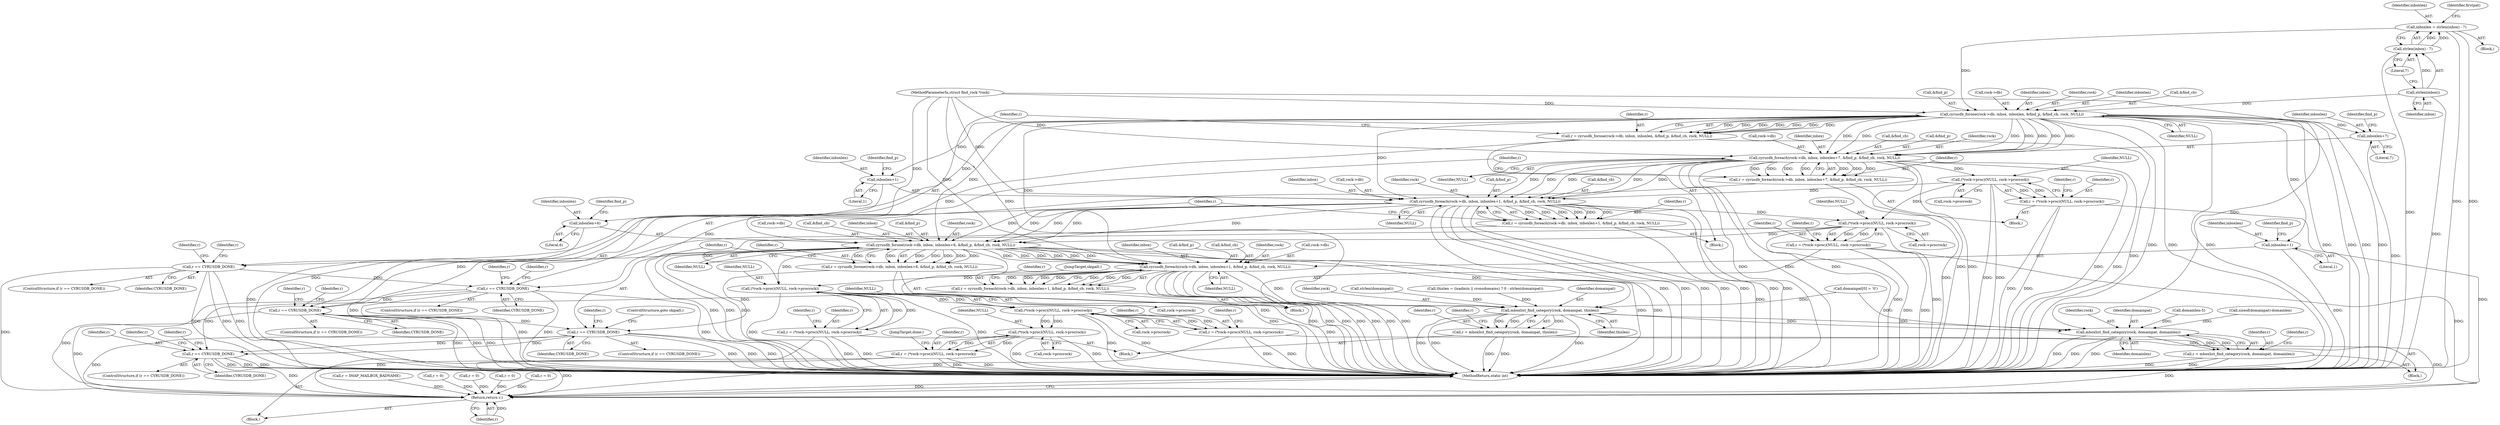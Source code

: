 digraph "0_cyrus-imapd_6bd33275368edfa71ae117de895488584678ac79@API" {
"1000316" [label="(Call,inboxlen = strlen(inbox) - 7)"];
"1000318" [label="(Call,strlen(inbox) - 7)"];
"1000319" [label="(Call,strlen(inbox))"];
"1000452" [label="(Call,cyrusdb_forone(rock->db, inbox, inboxlen, &find_p, &find_cb, rock, NULL))"];
"1000450" [label="(Call,r = cyrusdb_forone(rock->db, inbox, inboxlen, &find_p, &find_cb, rock, NULL))"];
"1000465" [label="(Call,r == CYRUSDB_DONE)"];
"1000497" [label="(Call,r == CYRUSDB_DONE)"];
"1000538" [label="(Call,r == CYRUSDB_DONE)"];
"1000580" [label="(Call,r == CYRUSDB_DONE)"];
"1000610" [label="(Call,r == CYRUSDB_DONE)"];
"1000770" [label="(Return,return r;)"];
"1000482" [label="(Call,cyrusdb_foreach(rock->db, inbox, inboxlen+7, &find_p, &find_cb, rock, NULL))"];
"1000480" [label="(Call,r = cyrusdb_foreach(rock->db, inbox, inboxlen+7, &find_p, &find_cb, rock, NULL))"];
"1000508" [label="(Call,(*rock->proc)(NULL, rock->procrock))"];
"1000506" [label="(Call,r = (*rock->proc)(NULL, rock->procrock))"];
"1000523" [label="(Call,cyrusdb_foreach(rock->db, inbox, inboxlen+1, &find_p, &find_cb, rock, NULL))"];
"1000521" [label="(Call,r = cyrusdb_foreach(rock->db, inbox, inboxlen+1, &find_p, &find_cb, rock, NULL))"];
"1000550" [label="(Call,(*rock->proc)(NULL, rock->procrock))"];
"1000548" [label="(Call,r = (*rock->proc)(NULL, rock->procrock))"];
"1000565" [label="(Call,cyrusdb_forone(rock->db, inbox, inboxlen+6, &find_p, &find_cb, rock, NULL))"];
"1000563" [label="(Call,r = cyrusdb_forone(rock->db, inbox, inboxlen+6, &find_p, &find_cb, rock, NULL))"];
"1000594" [label="(Call,cyrusdb_foreach(rock->db, inbox, inboxlen+1, &find_p, &find_cb, rock, NULL))"];
"1000592" [label="(Call,r = cyrusdb_foreach(rock->db, inbox, inboxlen+1, &find_p, &find_cb, rock, NULL))"];
"1000684" [label="(Call,(*rock->proc)(NULL, rock->procrock))"];
"1000682" [label="(Call,r = (*rock->proc)(NULL, rock->procrock))"];
"1000714" [label="(Call,(*rock->proc)(NULL, rock->procrock))"];
"1000712" [label="(Call,r = (*rock->proc)(NULL, rock->procrock))"];
"1000733" [label="(Call,(*rock->proc)(NULL, rock->procrock))"];
"1000731" [label="(Call,r = (*rock->proc)(NULL, rock->procrock))"];
"1000694" [label="(Call,mboxlist_find_category(rock, domainpat, thislen))"];
"1000692" [label="(Call,r = mboxlist_find_category(rock, domainpat, thislen))"];
"1000724" [label="(Call,mboxlist_find_category(rock, domainpat, domainlen))"];
"1000722" [label="(Call,r = mboxlist_find_category(rock, domainpat, domainlen))"];
"1000487" [label="(Call,inboxlen+7)"];
"1000528" [label="(Call,inboxlen+1)"];
"1000570" [label="(Call,inboxlen+6)"];
"1000599" [label="(Call,inboxlen+1)"];
"1000528" [label="(Call,inboxlen+1)"];
"1000469" [label="(Identifier,r)"];
"1000504" [label="(Identifier,r)"];
"1000581" [label="(Identifier,r)"];
"1000696" [label="(Identifier,domainpat)"];
"1000343" [label="(Call,r = IMAP_MAILBOX_BADNAME)"];
"1000444" [label="(Block,)"];
"1000612" [label="(Identifier,CYRUSDB_DONE)"];
"1000533" [label="(Call,&find_cb)"];
"1000592" [label="(Call,r = cyrusdb_foreach(rock->db, inbox, inboxlen+1, &find_p, &find_cb, rock, NULL))"];
"1000514" [label="(Identifier,r)"];
"1000683" [label="(Identifier,r)"];
"1000316" [label="(Call,inboxlen = strlen(inbox) - 7)"];
"1000510" [label="(Call,rock->procrock)"];
"1000609" [label="(ControlStructure,if (r == CYRUSDB_DONE))"];
"1000600" [label="(Identifier,inboxlen)"];
"1000550" [label="(Call,(*rock->proc)(NULL, rock->procrock))"];
"1000536" [label="(Identifier,NULL)"];
"1000697" [label="(Identifier,thislen)"];
"1000523" [label="(Call,cyrusdb_foreach(rock->db, inbox, inboxlen+1, &find_p, &find_cb, rock, NULL))"];
"1000319" [label="(Call,strlen(inbox))"];
"1000507" [label="(Identifier,r)"];
"1000610" [label="(Call,r == CYRUSDB_DONE)"];
"1000726" [label="(Identifier,domainpat)"];
"1000613" [label="(Call,r = 0)"];
"1000527" [label="(Identifier,inbox)"];
"1000572" [label="(Literal,6)"];
"1000451" [label="(Identifier,r)"];
"1000497" [label="(Call,r == CYRUSDB_DONE)"];
"1000570" [label="(Call,inboxlen+6)"];
"1000699" [label="(Identifier,r)"];
"1000542" [label="(Identifier,r)"];
"1000573" [label="(Call,&find_p)"];
"1000491" [label="(Identifier,find_p)"];
"1000574" [label="(Identifier,find_p)"];
"1000603" [label="(Identifier,find_p)"];
"1000524" [label="(Call,rock->db)"];
"1000551" [label="(Identifier,NULL)"];
"1000521" [label="(Call,r = cyrusdb_foreach(rock->db, inbox, inboxlen+1, &find_p, &find_cb, rock, NULL))"];
"1000577" [label="(Identifier,rock)"];
"1000686" [label="(Call,rock->procrock)"];
"1000498" [label="(Identifier,r)"];
"1000772" [label="(MethodReturn,static int)"];
"1000537" [label="(ControlStructure,if (r == CYRUSDB_DONE))"];
"1000495" [label="(Identifier,NULL)"];
"1000583" [label="(ControlStructure,goto skipalt;)"];
"1000463" [label="(Identifier,NULL)"];
"1000453" [label="(Call,rock->db)"];
"1000617" [label="(Identifier,r)"];
"1000723" [label="(Identifier,r)"];
"1000481" [label="(Identifier,r)"];
"1000601" [label="(Literal,1)"];
"1000486" [label="(Identifier,inbox)"];
"1000456" [label="(Identifier,inbox)"];
"1000522" [label="(Identifier,r)"];
"1000606" [label="(Identifier,rock)"];
"1000540" [label="(Identifier,CYRUSDB_DONE)"];
"1000565" [label="(Call,cyrusdb_forone(rock->db, inbox, inboxlen+6, &find_p, &find_cb, rock, NULL))"];
"1000579" [label="(ControlStructure,if (r == CYRUSDB_DONE))"];
"1000593" [label="(Identifier,r)"];
"1000541" [label="(Call,r = 0)"];
"1000690" [label="(Identifier,r)"];
"1000467" [label="(Identifier,CYRUSDB_DONE)"];
"1000548" [label="(Call,r = (*rock->proc)(NULL, rock->procrock))"];
"1000545" [label="(Identifier,r)"];
"1000563" [label="(Call,r = cyrusdb_forone(rock->db, inbox, inboxlen+6, &find_p, &find_cb, rock, NULL))"];
"1000501" [label="(Identifier,r)"];
"1000531" [label="(Call,&find_p)"];
"1000582" [label="(Identifier,CYRUSDB_DONE)"];
"1000320" [label="(Identifier,inbox)"];
"1000499" [label="(Identifier,CYRUSDB_DONE)"];
"1000727" [label="(Identifier,domainlen)"];
"1000594" [label="(Call,cyrusdb_foreach(rock->db, inbox, inboxlen+1, &find_p, &find_cb, rock, NULL))"];
"1000585" [label="(Identifier,r)"];
"1000492" [label="(Call,&find_cb)"];
"1000664" [label="(Call,domainlen-5)"];
"1000714" [label="(Call,(*rock->proc)(NULL, rock->procrock))"];
"1000539" [label="(Identifier,r)"];
"1000552" [label="(Call,rock->procrock)"];
"1000720" [label="(Identifier,r)"];
"1000496" [label="(ControlStructure,if (r == CYRUSDB_DONE))"];
"1000538" [label="(Call,r == CYRUSDB_DONE)"];
"1000488" [label="(Identifier,inboxlen)"];
"1000771" [label="(Identifier,r)"];
"1000599" [label="(Call,inboxlen+1)"];
"1000685" [label="(Identifier,NULL)"];
"1000614" [label="(Identifier,r)"];
"1000712" [label="(Call,r = (*rock->proc)(NULL, rock->procrock))"];
"1000735" [label="(Call,rock->procrock)"];
"1000595" [label="(Call,rock->db)"];
"1000635" [label="(Call,sizeof(domainpat)-domainlen)"];
"1000468" [label="(Call,r = 0)"];
"1000611" [label="(Identifier,r)"];
"1000487" [label="(Call,inboxlen+7)"];
"1000490" [label="(Call,&find_p)"];
"1000532" [label="(Identifier,find_p)"];
"1000722" [label="(Call,r = mboxlist_find_category(rock, domainpat, domainlen))"];
"1000715" [label="(Identifier,NULL)"];
"1000580" [label="(Call,r == CYRUSDB_DONE)"];
"1000695" [label="(Identifier,rock)"];
"1000241" [label="(Block,)"];
"1000129" [label="(MethodParameterIn,struct find_rock *rock)"];
"1000530" [label="(Literal,1)"];
"1000738" [label="(JumpTarget,done:)"];
"1000607" [label="(Identifier,NULL)"];
"1000694" [label="(Call,mboxlist_find_category(rock, domainpat, thislen))"];
"1000578" [label="(Identifier,NULL)"];
"1000508" [label="(Call,(*rock->proc)(NULL, rock->procrock))"];
"1000318" [label="(Call,strlen(inbox) - 7)"];
"1000482" [label="(Call,cyrusdb_foreach(rock->db, inbox, inboxlen+7, &find_p, &find_cb, rock, NULL))"];
"1000460" [label="(Call,&find_cb)"];
"1000450" [label="(Call,r = cyrusdb_forone(rock->db, inbox, inboxlen, &find_p, &find_cb, rock, NULL))"];
"1000682" [label="(Call,r = (*rock->proc)(NULL, rock->procrock))"];
"1000321" [label="(Literal,7)"];
"1000458" [label="(Call,&find_p)"];
"1000598" [label="(Identifier,inbox)"];
"1000566" [label="(Call,rock->db)"];
"1000575" [label="(Call,&find_cb)"];
"1000725" [label="(Identifier,rock)"];
"1000624" [label="(Block,)"];
"1000713" [label="(Identifier,r)"];
"1000692" [label="(Call,r = mboxlist_find_category(rock, domainpat, thislen))"];
"1000733" [label="(Call,(*rock->proc)(NULL, rock->procrock))"];
"1000547" [label="(Block,)"];
"1000729" [label="(Identifier,r)"];
"1000489" [label="(Literal,7)"];
"1000556" [label="(Identifier,r)"];
"1000535" [label="(Identifier,rock)"];
"1000693" [label="(Identifier,r)"];
"1000506" [label="(Call,r = (*rock->proc)(NULL, rock->procrock))"];
"1000494" [label="(Identifier,rock)"];
"1000716" [label="(Call,rock->procrock)"];
"1000684" [label="(Call,(*rock->proc)(NULL, rock->procrock))"];
"1000465" [label="(Call,r == CYRUSDB_DONE)"];
"1000236" [label="(Call,domainpat[0] = '\0')"];
"1000734" [label="(Identifier,NULL)"];
"1000483" [label="(Call,rock->db)"];
"1000462" [label="(Identifier,rock)"];
"1000472" [label="(Identifier,r)"];
"1000529" [label="(Identifier,inboxlen)"];
"1000549" [label="(Identifier,r)"];
"1000317" [label="(Identifier,inboxlen)"];
"1000770" [label="(Return,return r;)"];
"1000731" [label="(Call,r = (*rock->proc)(NULL, rock->procrock))"];
"1000457" [label="(Identifier,inboxlen)"];
"1000464" [label="(ControlStructure,if (r == CYRUSDB_DONE))"];
"1000680" [label="(Call,strlen(domainpat))"];
"1000602" [label="(Call,&find_p)"];
"1000706" [label="(Block,)"];
"1000724" [label="(Call,mboxlist_find_category(rock, domainpat, domainlen))"];
"1000466" [label="(Identifier,r)"];
"1000452" [label="(Call,cyrusdb_forone(rock->db, inbox, inboxlen, &find_p, &find_cb, rock, NULL))"];
"1000324" [label="(Identifier,firstpat)"];
"1000474" [label="(Block,)"];
"1000509" [label="(Identifier,NULL)"];
"1000480" [label="(Call,r = cyrusdb_foreach(rock->db, inbox, inboxlen+7, &find_p, &find_cb, rock, NULL))"];
"1000604" [label="(Call,&find_cb)"];
"1000732" [label="(Identifier,r)"];
"1000564" [label="(Identifier,r)"];
"1000569" [label="(Identifier,inbox)"];
"1000571" [label="(Identifier,inboxlen)"];
"1000500" [label="(Call,r = 0)"];
"1000608" [label="(JumpTarget,skipalt:)"];
"1000131" [label="(Block,)"];
"1000673" [label="(Call,thislen = (isadmin || crossdomains) ? 0 : strlen(domainpat))"];
"1000316" -> "1000241"  [label="AST: "];
"1000316" -> "1000318"  [label="CFG: "];
"1000317" -> "1000316"  [label="AST: "];
"1000318" -> "1000316"  [label="AST: "];
"1000324" -> "1000316"  [label="CFG: "];
"1000316" -> "1000772"  [label="DDG: "];
"1000316" -> "1000772"  [label="DDG: "];
"1000318" -> "1000316"  [label="DDG: "];
"1000318" -> "1000316"  [label="DDG: "];
"1000316" -> "1000452"  [label="DDG: "];
"1000318" -> "1000321"  [label="CFG: "];
"1000319" -> "1000318"  [label="AST: "];
"1000321" -> "1000318"  [label="AST: "];
"1000318" -> "1000772"  [label="DDG: "];
"1000319" -> "1000318"  [label="DDG: "];
"1000319" -> "1000320"  [label="CFG: "];
"1000320" -> "1000319"  [label="AST: "];
"1000321" -> "1000319"  [label="CFG: "];
"1000319" -> "1000772"  [label="DDG: "];
"1000319" -> "1000452"  [label="DDG: "];
"1000452" -> "1000450"  [label="AST: "];
"1000452" -> "1000463"  [label="CFG: "];
"1000453" -> "1000452"  [label="AST: "];
"1000456" -> "1000452"  [label="AST: "];
"1000457" -> "1000452"  [label="AST: "];
"1000458" -> "1000452"  [label="AST: "];
"1000460" -> "1000452"  [label="AST: "];
"1000462" -> "1000452"  [label="AST: "];
"1000463" -> "1000452"  [label="AST: "];
"1000450" -> "1000452"  [label="CFG: "];
"1000452" -> "1000772"  [label="DDG: "];
"1000452" -> "1000772"  [label="DDG: "];
"1000452" -> "1000772"  [label="DDG: "];
"1000452" -> "1000772"  [label="DDG: "];
"1000452" -> "1000772"  [label="DDG: "];
"1000452" -> "1000772"  [label="DDG: "];
"1000452" -> "1000772"  [label="DDG: "];
"1000452" -> "1000450"  [label="DDG: "];
"1000452" -> "1000450"  [label="DDG: "];
"1000452" -> "1000450"  [label="DDG: "];
"1000452" -> "1000450"  [label="DDG: "];
"1000452" -> "1000450"  [label="DDG: "];
"1000452" -> "1000450"  [label="DDG: "];
"1000452" -> "1000450"  [label="DDG: "];
"1000129" -> "1000452"  [label="DDG: "];
"1000452" -> "1000482"  [label="DDG: "];
"1000452" -> "1000482"  [label="DDG: "];
"1000452" -> "1000482"  [label="DDG: "];
"1000452" -> "1000482"  [label="DDG: "];
"1000452" -> "1000482"  [label="DDG: "];
"1000452" -> "1000482"  [label="DDG: "];
"1000452" -> "1000482"  [label="DDG: "];
"1000452" -> "1000487"  [label="DDG: "];
"1000452" -> "1000523"  [label="DDG: "];
"1000452" -> "1000528"  [label="DDG: "];
"1000452" -> "1000565"  [label="DDG: "];
"1000452" -> "1000570"  [label="DDG: "];
"1000452" -> "1000594"  [label="DDG: "];
"1000452" -> "1000599"  [label="DDG: "];
"1000450" -> "1000444"  [label="AST: "];
"1000451" -> "1000450"  [label="AST: "];
"1000466" -> "1000450"  [label="CFG: "];
"1000450" -> "1000772"  [label="DDG: "];
"1000450" -> "1000465"  [label="DDG: "];
"1000465" -> "1000464"  [label="AST: "];
"1000465" -> "1000467"  [label="CFG: "];
"1000466" -> "1000465"  [label="AST: "];
"1000467" -> "1000465"  [label="AST: "];
"1000469" -> "1000465"  [label="CFG: "];
"1000472" -> "1000465"  [label="CFG: "];
"1000465" -> "1000772"  [label="DDG: "];
"1000465" -> "1000772"  [label="DDG: "];
"1000465" -> "1000772"  [label="DDG: "];
"1000465" -> "1000497"  [label="DDG: "];
"1000465" -> "1000770"  [label="DDG: "];
"1000497" -> "1000496"  [label="AST: "];
"1000497" -> "1000499"  [label="CFG: "];
"1000498" -> "1000497"  [label="AST: "];
"1000499" -> "1000497"  [label="AST: "];
"1000501" -> "1000497"  [label="CFG: "];
"1000504" -> "1000497"  [label="CFG: "];
"1000497" -> "1000772"  [label="DDG: "];
"1000497" -> "1000772"  [label="DDG: "];
"1000497" -> "1000772"  [label="DDG: "];
"1000480" -> "1000497"  [label="DDG: "];
"1000497" -> "1000538"  [label="DDG: "];
"1000497" -> "1000770"  [label="DDG: "];
"1000538" -> "1000537"  [label="AST: "];
"1000538" -> "1000540"  [label="CFG: "];
"1000539" -> "1000538"  [label="AST: "];
"1000540" -> "1000538"  [label="AST: "];
"1000542" -> "1000538"  [label="CFG: "];
"1000545" -> "1000538"  [label="CFG: "];
"1000538" -> "1000772"  [label="DDG: "];
"1000538" -> "1000772"  [label="DDG: "];
"1000538" -> "1000772"  [label="DDG: "];
"1000521" -> "1000538"  [label="DDG: "];
"1000538" -> "1000580"  [label="DDG: "];
"1000538" -> "1000770"  [label="DDG: "];
"1000580" -> "1000579"  [label="AST: "];
"1000580" -> "1000582"  [label="CFG: "];
"1000581" -> "1000580"  [label="AST: "];
"1000582" -> "1000580"  [label="AST: "];
"1000583" -> "1000580"  [label="CFG: "];
"1000585" -> "1000580"  [label="CFG: "];
"1000580" -> "1000772"  [label="DDG: "];
"1000580" -> "1000772"  [label="DDG: "];
"1000580" -> "1000772"  [label="DDG: "];
"1000563" -> "1000580"  [label="DDG: "];
"1000580" -> "1000610"  [label="DDG: "];
"1000580" -> "1000610"  [label="DDG: "];
"1000580" -> "1000770"  [label="DDG: "];
"1000610" -> "1000609"  [label="AST: "];
"1000610" -> "1000612"  [label="CFG: "];
"1000611" -> "1000610"  [label="AST: "];
"1000612" -> "1000610"  [label="AST: "];
"1000614" -> "1000610"  [label="CFG: "];
"1000617" -> "1000610"  [label="CFG: "];
"1000610" -> "1000772"  [label="DDG: "];
"1000610" -> "1000772"  [label="DDG: "];
"1000610" -> "1000772"  [label="DDG: "];
"1000592" -> "1000610"  [label="DDG: "];
"1000610" -> "1000770"  [label="DDG: "];
"1000770" -> "1000131"  [label="AST: "];
"1000770" -> "1000771"  [label="CFG: "];
"1000771" -> "1000770"  [label="AST: "];
"1000772" -> "1000770"  [label="CFG: "];
"1000770" -> "1000772"  [label="DDG: "];
"1000771" -> "1000770"  [label="DDG: "];
"1000613" -> "1000770"  [label="DDG: "];
"1000692" -> "1000770"  [label="DDG: "];
"1000343" -> "1000770"  [label="DDG: "];
"1000468" -> "1000770"  [label="DDG: "];
"1000548" -> "1000770"  [label="DDG: "];
"1000506" -> "1000770"  [label="DDG: "];
"1000682" -> "1000770"  [label="DDG: "];
"1000541" -> "1000770"  [label="DDG: "];
"1000500" -> "1000770"  [label="DDG: "];
"1000712" -> "1000770"  [label="DDG: "];
"1000731" -> "1000770"  [label="DDG: "];
"1000722" -> "1000770"  [label="DDG: "];
"1000482" -> "1000480"  [label="AST: "];
"1000482" -> "1000495"  [label="CFG: "];
"1000483" -> "1000482"  [label="AST: "];
"1000486" -> "1000482"  [label="AST: "];
"1000487" -> "1000482"  [label="AST: "];
"1000490" -> "1000482"  [label="AST: "];
"1000492" -> "1000482"  [label="AST: "];
"1000494" -> "1000482"  [label="AST: "];
"1000495" -> "1000482"  [label="AST: "];
"1000480" -> "1000482"  [label="CFG: "];
"1000482" -> "1000772"  [label="DDG: "];
"1000482" -> "1000772"  [label="DDG: "];
"1000482" -> "1000772"  [label="DDG: "];
"1000482" -> "1000772"  [label="DDG: "];
"1000482" -> "1000772"  [label="DDG: "];
"1000482" -> "1000772"  [label="DDG: "];
"1000482" -> "1000772"  [label="DDG: "];
"1000482" -> "1000480"  [label="DDG: "];
"1000482" -> "1000480"  [label="DDG: "];
"1000482" -> "1000480"  [label="DDG: "];
"1000482" -> "1000480"  [label="DDG: "];
"1000482" -> "1000480"  [label="DDG: "];
"1000482" -> "1000480"  [label="DDG: "];
"1000482" -> "1000480"  [label="DDG: "];
"1000129" -> "1000482"  [label="DDG: "];
"1000482" -> "1000508"  [label="DDG: "];
"1000482" -> "1000523"  [label="DDG: "];
"1000482" -> "1000523"  [label="DDG: "];
"1000482" -> "1000523"  [label="DDG: "];
"1000482" -> "1000523"  [label="DDG: "];
"1000482" -> "1000523"  [label="DDG: "];
"1000480" -> "1000474"  [label="AST: "];
"1000481" -> "1000480"  [label="AST: "];
"1000498" -> "1000480"  [label="CFG: "];
"1000480" -> "1000772"  [label="DDG: "];
"1000508" -> "1000506"  [label="AST: "];
"1000508" -> "1000510"  [label="CFG: "];
"1000509" -> "1000508"  [label="AST: "];
"1000510" -> "1000508"  [label="AST: "];
"1000506" -> "1000508"  [label="CFG: "];
"1000508" -> "1000772"  [label="DDG: "];
"1000508" -> "1000772"  [label="DDG: "];
"1000508" -> "1000506"  [label="DDG: "];
"1000508" -> "1000506"  [label="DDG: "];
"1000508" -> "1000523"  [label="DDG: "];
"1000508" -> "1000550"  [label="DDG: "];
"1000506" -> "1000474"  [label="AST: "];
"1000507" -> "1000506"  [label="AST: "];
"1000514" -> "1000506"  [label="CFG: "];
"1000506" -> "1000772"  [label="DDG: "];
"1000506" -> "1000772"  [label="DDG: "];
"1000523" -> "1000521"  [label="AST: "];
"1000523" -> "1000536"  [label="CFG: "];
"1000524" -> "1000523"  [label="AST: "];
"1000527" -> "1000523"  [label="AST: "];
"1000528" -> "1000523"  [label="AST: "];
"1000531" -> "1000523"  [label="AST: "];
"1000533" -> "1000523"  [label="AST: "];
"1000535" -> "1000523"  [label="AST: "];
"1000536" -> "1000523"  [label="AST: "];
"1000521" -> "1000523"  [label="CFG: "];
"1000523" -> "1000772"  [label="DDG: "];
"1000523" -> "1000772"  [label="DDG: "];
"1000523" -> "1000772"  [label="DDG: "];
"1000523" -> "1000772"  [label="DDG: "];
"1000523" -> "1000772"  [label="DDG: "];
"1000523" -> "1000772"  [label="DDG: "];
"1000523" -> "1000772"  [label="DDG: "];
"1000523" -> "1000521"  [label="DDG: "];
"1000523" -> "1000521"  [label="DDG: "];
"1000523" -> "1000521"  [label="DDG: "];
"1000523" -> "1000521"  [label="DDG: "];
"1000523" -> "1000521"  [label="DDG: "];
"1000523" -> "1000521"  [label="DDG: "];
"1000523" -> "1000521"  [label="DDG: "];
"1000129" -> "1000523"  [label="DDG: "];
"1000523" -> "1000550"  [label="DDG: "];
"1000523" -> "1000565"  [label="DDG: "];
"1000523" -> "1000565"  [label="DDG: "];
"1000523" -> "1000565"  [label="DDG: "];
"1000523" -> "1000565"  [label="DDG: "];
"1000523" -> "1000565"  [label="DDG: "];
"1000521" -> "1000444"  [label="AST: "];
"1000522" -> "1000521"  [label="AST: "];
"1000539" -> "1000521"  [label="CFG: "];
"1000521" -> "1000772"  [label="DDG: "];
"1000550" -> "1000548"  [label="AST: "];
"1000550" -> "1000552"  [label="CFG: "];
"1000551" -> "1000550"  [label="AST: "];
"1000552" -> "1000550"  [label="AST: "];
"1000548" -> "1000550"  [label="CFG: "];
"1000550" -> "1000772"  [label="DDG: "];
"1000550" -> "1000772"  [label="DDG: "];
"1000550" -> "1000548"  [label="DDG: "];
"1000550" -> "1000548"  [label="DDG: "];
"1000550" -> "1000565"  [label="DDG: "];
"1000550" -> "1000684"  [label="DDG: "];
"1000548" -> "1000547"  [label="AST: "];
"1000549" -> "1000548"  [label="AST: "];
"1000556" -> "1000548"  [label="CFG: "];
"1000548" -> "1000772"  [label="DDG: "];
"1000548" -> "1000772"  [label="DDG: "];
"1000565" -> "1000563"  [label="AST: "];
"1000565" -> "1000578"  [label="CFG: "];
"1000566" -> "1000565"  [label="AST: "];
"1000569" -> "1000565"  [label="AST: "];
"1000570" -> "1000565"  [label="AST: "];
"1000573" -> "1000565"  [label="AST: "];
"1000575" -> "1000565"  [label="AST: "];
"1000577" -> "1000565"  [label="AST: "];
"1000578" -> "1000565"  [label="AST: "];
"1000563" -> "1000565"  [label="CFG: "];
"1000565" -> "1000772"  [label="DDG: "];
"1000565" -> "1000772"  [label="DDG: "];
"1000565" -> "1000772"  [label="DDG: "];
"1000565" -> "1000772"  [label="DDG: "];
"1000565" -> "1000772"  [label="DDG: "];
"1000565" -> "1000772"  [label="DDG: "];
"1000565" -> "1000772"  [label="DDG: "];
"1000565" -> "1000563"  [label="DDG: "];
"1000565" -> "1000563"  [label="DDG: "];
"1000565" -> "1000563"  [label="DDG: "];
"1000565" -> "1000563"  [label="DDG: "];
"1000565" -> "1000563"  [label="DDG: "];
"1000565" -> "1000563"  [label="DDG: "];
"1000565" -> "1000563"  [label="DDG: "];
"1000129" -> "1000565"  [label="DDG: "];
"1000565" -> "1000594"  [label="DDG: "];
"1000565" -> "1000594"  [label="DDG: "];
"1000565" -> "1000594"  [label="DDG: "];
"1000565" -> "1000594"  [label="DDG: "];
"1000565" -> "1000594"  [label="DDG: "];
"1000565" -> "1000594"  [label="DDG: "];
"1000565" -> "1000684"  [label="DDG: "];
"1000565" -> "1000694"  [label="DDG: "];
"1000563" -> "1000547"  [label="AST: "];
"1000564" -> "1000563"  [label="AST: "];
"1000581" -> "1000563"  [label="CFG: "];
"1000563" -> "1000772"  [label="DDG: "];
"1000594" -> "1000592"  [label="AST: "];
"1000594" -> "1000607"  [label="CFG: "];
"1000595" -> "1000594"  [label="AST: "];
"1000598" -> "1000594"  [label="AST: "];
"1000599" -> "1000594"  [label="AST: "];
"1000602" -> "1000594"  [label="AST: "];
"1000604" -> "1000594"  [label="AST: "];
"1000606" -> "1000594"  [label="AST: "];
"1000607" -> "1000594"  [label="AST: "];
"1000592" -> "1000594"  [label="CFG: "];
"1000594" -> "1000772"  [label="DDG: "];
"1000594" -> "1000772"  [label="DDG: "];
"1000594" -> "1000772"  [label="DDG: "];
"1000594" -> "1000772"  [label="DDG: "];
"1000594" -> "1000772"  [label="DDG: "];
"1000594" -> "1000772"  [label="DDG: "];
"1000594" -> "1000772"  [label="DDG: "];
"1000594" -> "1000592"  [label="DDG: "];
"1000594" -> "1000592"  [label="DDG: "];
"1000594" -> "1000592"  [label="DDG: "];
"1000594" -> "1000592"  [label="DDG: "];
"1000594" -> "1000592"  [label="DDG: "];
"1000594" -> "1000592"  [label="DDG: "];
"1000594" -> "1000592"  [label="DDG: "];
"1000129" -> "1000594"  [label="DDG: "];
"1000594" -> "1000684"  [label="DDG: "];
"1000594" -> "1000694"  [label="DDG: "];
"1000592" -> "1000547"  [label="AST: "];
"1000593" -> "1000592"  [label="AST: "];
"1000608" -> "1000592"  [label="CFG: "];
"1000592" -> "1000772"  [label="DDG: "];
"1000684" -> "1000682"  [label="AST: "];
"1000684" -> "1000686"  [label="CFG: "];
"1000685" -> "1000684"  [label="AST: "];
"1000686" -> "1000684"  [label="AST: "];
"1000682" -> "1000684"  [label="CFG: "];
"1000684" -> "1000772"  [label="DDG: "];
"1000684" -> "1000772"  [label="DDG: "];
"1000684" -> "1000682"  [label="DDG: "];
"1000684" -> "1000682"  [label="DDG: "];
"1000684" -> "1000714"  [label="DDG: "];
"1000684" -> "1000714"  [label="DDG: "];
"1000682" -> "1000624"  [label="AST: "];
"1000683" -> "1000682"  [label="AST: "];
"1000690" -> "1000682"  [label="CFG: "];
"1000682" -> "1000772"  [label="DDG: "];
"1000682" -> "1000772"  [label="DDG: "];
"1000714" -> "1000712"  [label="AST: "];
"1000714" -> "1000716"  [label="CFG: "];
"1000715" -> "1000714"  [label="AST: "];
"1000716" -> "1000714"  [label="AST: "];
"1000712" -> "1000714"  [label="CFG: "];
"1000714" -> "1000772"  [label="DDG: "];
"1000714" -> "1000772"  [label="DDG: "];
"1000714" -> "1000712"  [label="DDG: "];
"1000714" -> "1000712"  [label="DDG: "];
"1000714" -> "1000733"  [label="DDG: "];
"1000714" -> "1000733"  [label="DDG: "];
"1000712" -> "1000706"  [label="AST: "];
"1000713" -> "1000712"  [label="AST: "];
"1000720" -> "1000712"  [label="CFG: "];
"1000712" -> "1000772"  [label="DDG: "];
"1000712" -> "1000772"  [label="DDG: "];
"1000733" -> "1000731"  [label="AST: "];
"1000733" -> "1000735"  [label="CFG: "];
"1000734" -> "1000733"  [label="AST: "];
"1000735" -> "1000733"  [label="AST: "];
"1000731" -> "1000733"  [label="CFG: "];
"1000733" -> "1000772"  [label="DDG: "];
"1000733" -> "1000772"  [label="DDG: "];
"1000733" -> "1000731"  [label="DDG: "];
"1000733" -> "1000731"  [label="DDG: "];
"1000731" -> "1000131"  [label="AST: "];
"1000732" -> "1000731"  [label="AST: "];
"1000738" -> "1000731"  [label="CFG: "];
"1000731" -> "1000772"  [label="DDG: "];
"1000731" -> "1000772"  [label="DDG: "];
"1000694" -> "1000692"  [label="AST: "];
"1000694" -> "1000697"  [label="CFG: "];
"1000695" -> "1000694"  [label="AST: "];
"1000696" -> "1000694"  [label="AST: "];
"1000697" -> "1000694"  [label="AST: "];
"1000692" -> "1000694"  [label="CFG: "];
"1000694" -> "1000772"  [label="DDG: "];
"1000694" -> "1000772"  [label="DDG: "];
"1000694" -> "1000772"  [label="DDG: "];
"1000694" -> "1000692"  [label="DDG: "];
"1000694" -> "1000692"  [label="DDG: "];
"1000694" -> "1000692"  [label="DDG: "];
"1000129" -> "1000694"  [label="DDG: "];
"1000680" -> "1000694"  [label="DDG: "];
"1000236" -> "1000694"  [label="DDG: "];
"1000673" -> "1000694"  [label="DDG: "];
"1000694" -> "1000724"  [label="DDG: "];
"1000694" -> "1000724"  [label="DDG: "];
"1000692" -> "1000624"  [label="AST: "];
"1000693" -> "1000692"  [label="AST: "];
"1000699" -> "1000692"  [label="CFG: "];
"1000692" -> "1000772"  [label="DDG: "];
"1000692" -> "1000772"  [label="DDG: "];
"1000724" -> "1000722"  [label="AST: "];
"1000724" -> "1000727"  [label="CFG: "];
"1000725" -> "1000724"  [label="AST: "];
"1000726" -> "1000724"  [label="AST: "];
"1000727" -> "1000724"  [label="AST: "];
"1000722" -> "1000724"  [label="CFG: "];
"1000724" -> "1000772"  [label="DDG: "];
"1000724" -> "1000772"  [label="DDG: "];
"1000724" -> "1000772"  [label="DDG: "];
"1000724" -> "1000722"  [label="DDG: "];
"1000724" -> "1000722"  [label="DDG: "];
"1000724" -> "1000722"  [label="DDG: "];
"1000129" -> "1000724"  [label="DDG: "];
"1000236" -> "1000724"  [label="DDG: "];
"1000635" -> "1000724"  [label="DDG: "];
"1000664" -> "1000724"  [label="DDG: "];
"1000722" -> "1000706"  [label="AST: "];
"1000723" -> "1000722"  [label="AST: "];
"1000729" -> "1000722"  [label="CFG: "];
"1000722" -> "1000772"  [label="DDG: "];
"1000722" -> "1000772"  [label="DDG: "];
"1000487" -> "1000489"  [label="CFG: "];
"1000488" -> "1000487"  [label="AST: "];
"1000489" -> "1000487"  [label="AST: "];
"1000491" -> "1000487"  [label="CFG: "];
"1000487" -> "1000772"  [label="DDG: "];
"1000528" -> "1000530"  [label="CFG: "];
"1000529" -> "1000528"  [label="AST: "];
"1000530" -> "1000528"  [label="AST: "];
"1000532" -> "1000528"  [label="CFG: "];
"1000528" -> "1000772"  [label="DDG: "];
"1000570" -> "1000572"  [label="CFG: "];
"1000571" -> "1000570"  [label="AST: "];
"1000572" -> "1000570"  [label="AST: "];
"1000574" -> "1000570"  [label="CFG: "];
"1000570" -> "1000772"  [label="DDG: "];
"1000599" -> "1000601"  [label="CFG: "];
"1000600" -> "1000599"  [label="AST: "];
"1000601" -> "1000599"  [label="AST: "];
"1000603" -> "1000599"  [label="CFG: "];
"1000599" -> "1000772"  [label="DDG: "];
}
